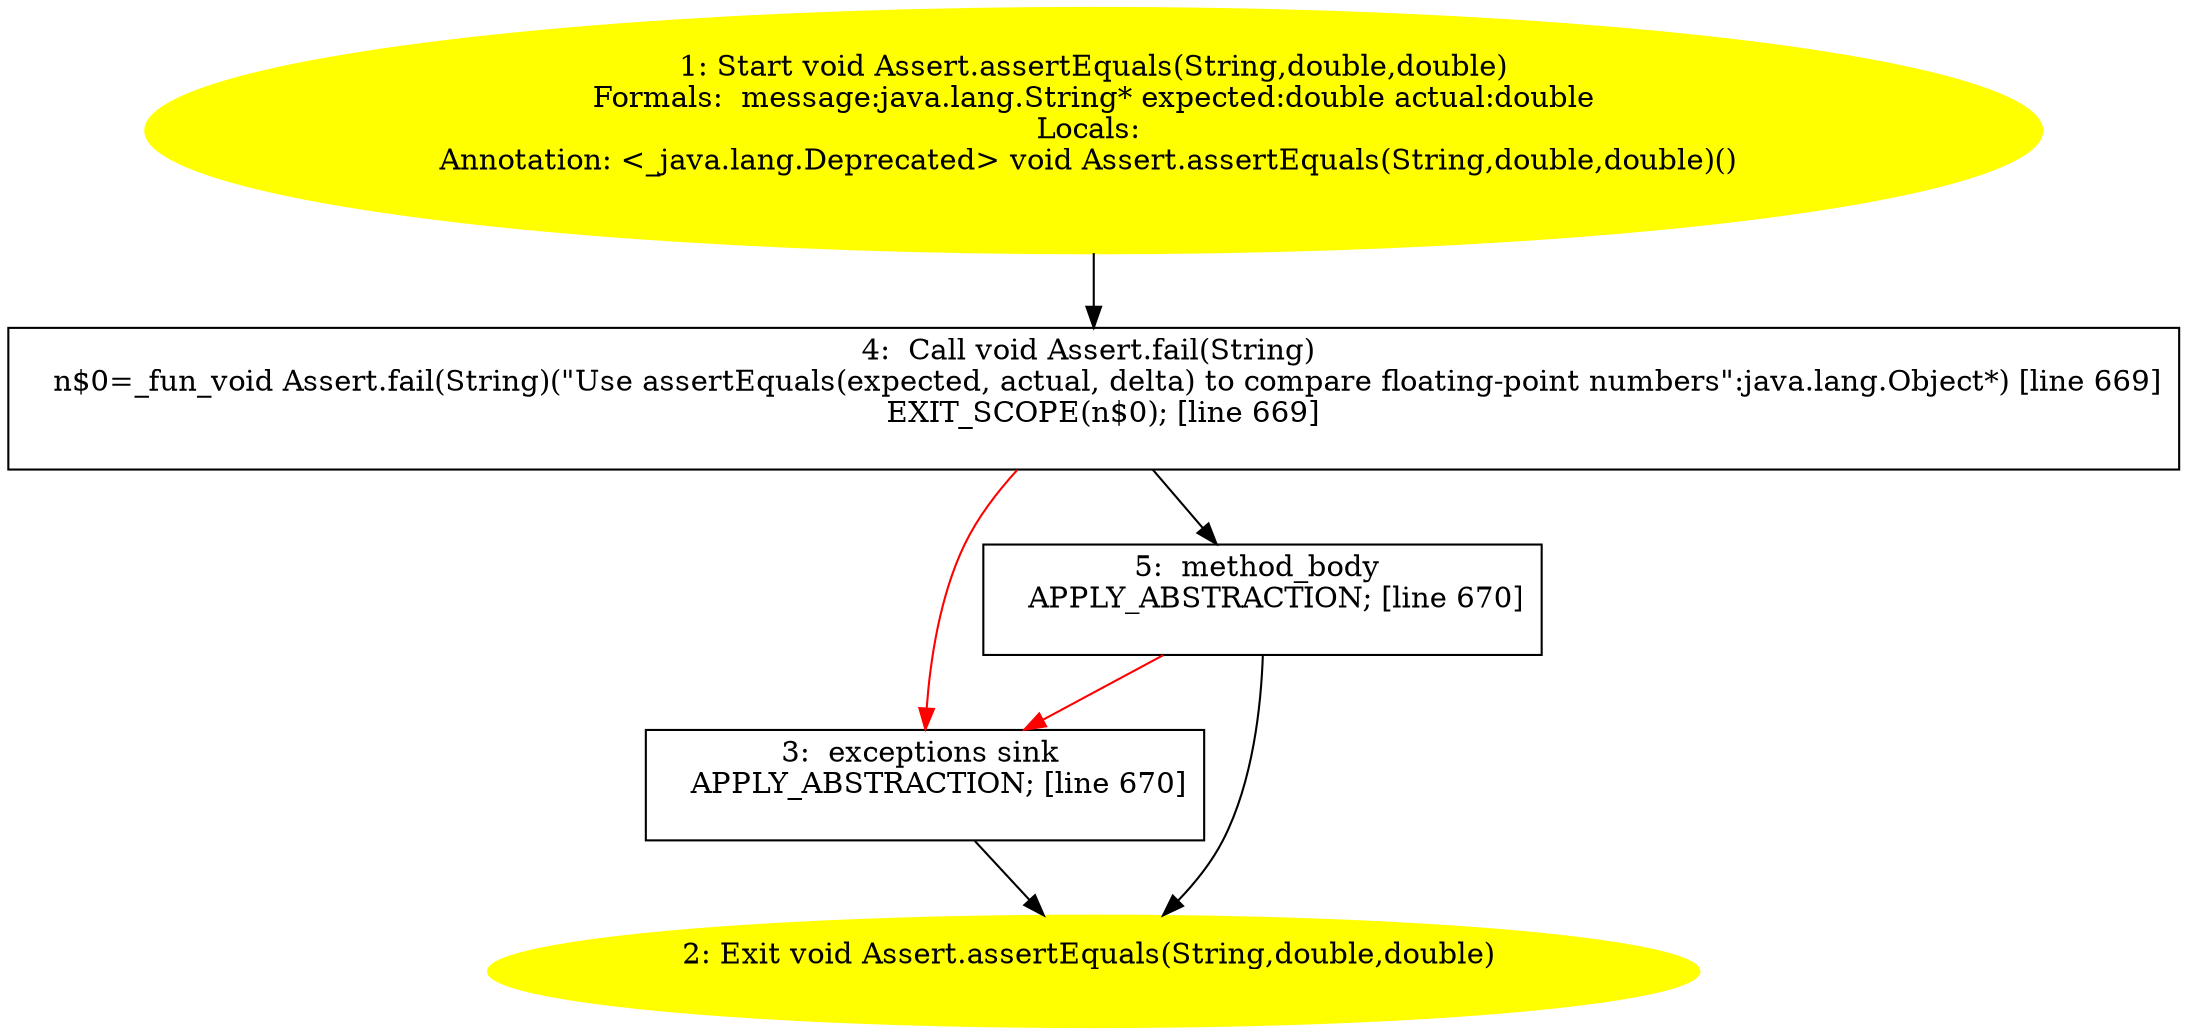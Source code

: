 /* @generated */
digraph cfg {
"org.junit.Assert.assertEquals(java.lang.String,double,double):void.6ec96e8f0fca47ed16400c1594eead89_1" [label="1: Start void Assert.assertEquals(String,double,double)\nFormals:  message:java.lang.String* expected:double actual:double\nLocals: \nAnnotation: <_java.lang.Deprecated> void Assert.assertEquals(String,double,double)() \n  " color=yellow style=filled]
	

	 "org.junit.Assert.assertEquals(java.lang.String,double,double):void.6ec96e8f0fca47ed16400c1594eead89_1" -> "org.junit.Assert.assertEquals(java.lang.String,double,double):void.6ec96e8f0fca47ed16400c1594eead89_4" ;
"org.junit.Assert.assertEquals(java.lang.String,double,double):void.6ec96e8f0fca47ed16400c1594eead89_2" [label="2: Exit void Assert.assertEquals(String,double,double) \n  " color=yellow style=filled]
	

"org.junit.Assert.assertEquals(java.lang.String,double,double):void.6ec96e8f0fca47ed16400c1594eead89_3" [label="3:  exceptions sink \n   APPLY_ABSTRACTION; [line 670]\n " shape="box"]
	

	 "org.junit.Assert.assertEquals(java.lang.String,double,double):void.6ec96e8f0fca47ed16400c1594eead89_3" -> "org.junit.Assert.assertEquals(java.lang.String,double,double):void.6ec96e8f0fca47ed16400c1594eead89_2" ;
"org.junit.Assert.assertEquals(java.lang.String,double,double):void.6ec96e8f0fca47ed16400c1594eead89_4" [label="4:  Call void Assert.fail(String) \n   n$0=_fun_void Assert.fail(String)(\"Use assertEquals(expected, actual, delta) to compare floating-point numbers\":java.lang.Object*) [line 669]\n  EXIT_SCOPE(n$0); [line 669]\n " shape="box"]
	

	 "org.junit.Assert.assertEquals(java.lang.String,double,double):void.6ec96e8f0fca47ed16400c1594eead89_4" -> "org.junit.Assert.assertEquals(java.lang.String,double,double):void.6ec96e8f0fca47ed16400c1594eead89_5" ;
	 "org.junit.Assert.assertEquals(java.lang.String,double,double):void.6ec96e8f0fca47ed16400c1594eead89_4" -> "org.junit.Assert.assertEquals(java.lang.String,double,double):void.6ec96e8f0fca47ed16400c1594eead89_3" [color="red" ];
"org.junit.Assert.assertEquals(java.lang.String,double,double):void.6ec96e8f0fca47ed16400c1594eead89_5" [label="5:  method_body \n   APPLY_ABSTRACTION; [line 670]\n " shape="box"]
	

	 "org.junit.Assert.assertEquals(java.lang.String,double,double):void.6ec96e8f0fca47ed16400c1594eead89_5" -> "org.junit.Assert.assertEquals(java.lang.String,double,double):void.6ec96e8f0fca47ed16400c1594eead89_2" ;
	 "org.junit.Assert.assertEquals(java.lang.String,double,double):void.6ec96e8f0fca47ed16400c1594eead89_5" -> "org.junit.Assert.assertEquals(java.lang.String,double,double):void.6ec96e8f0fca47ed16400c1594eead89_3" [color="red" ];
}
